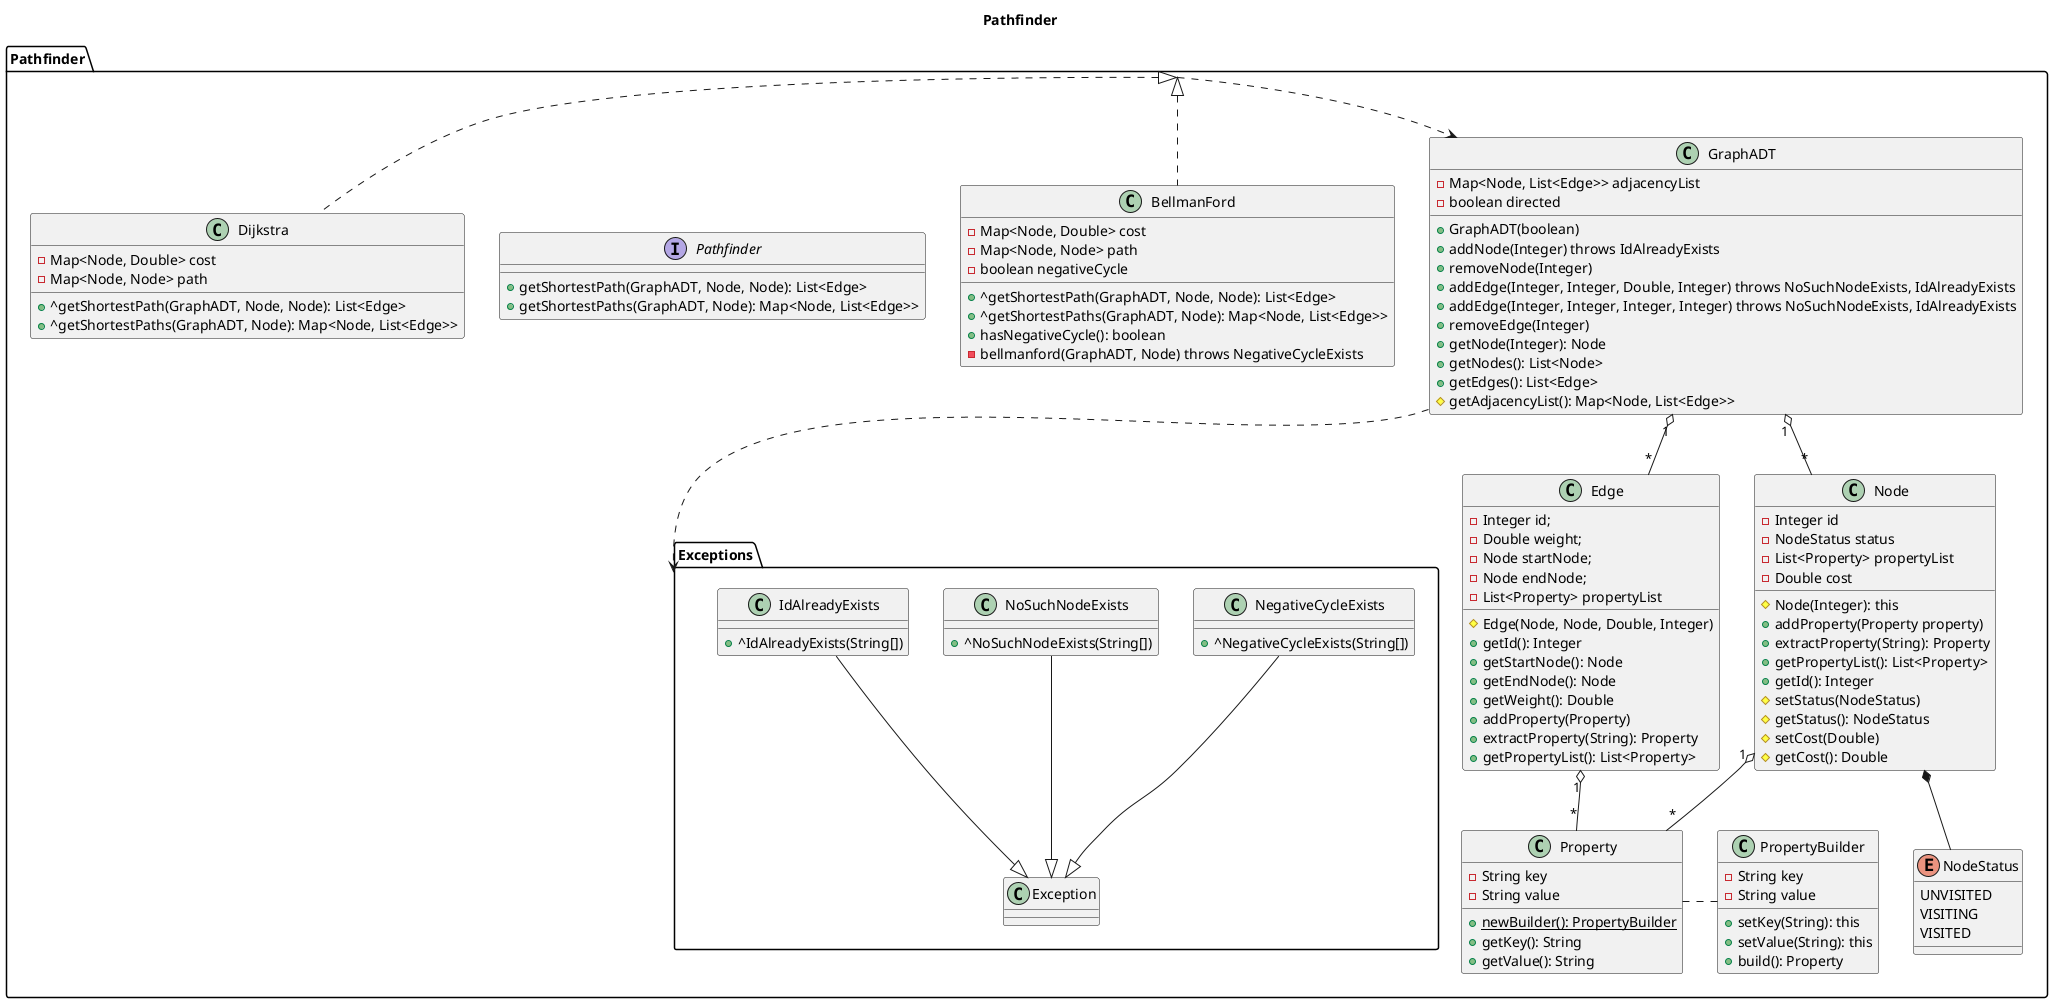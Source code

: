@startuml

title Pathfinder

package Pathfinder {

  package Exceptions {

    class NegativeCycleExists {
      +^NegativeCycleExists(String[])
    }

    class NoSuchNodeExists {
      +^NoSuchNodeExists(String[])
    }

    class IdAlreadyExists {
      +^IdAlreadyExists(String[])
    }

  }

  class BellmanFord {
    -Map<Node, Double> cost
    -Map<Node, Node> path
    -boolean negativeCycle
    +^getShortestPath(GraphADT, Node, Node): List<Edge>
    +^getShortestPaths(GraphADT, Node): Map<Node, List<Edge>>
    +hasNegativeCycle(): boolean
    -bellmanford(GraphADT, Node) throws NegativeCycleExists
  }

  class Dijkstra {
    -Map<Node, Double> cost
    -Map<Node, Node> path
    +^getShortestPath(GraphADT, Node, Node): List<Edge>
    +^getShortestPaths(GraphADT, Node): Map<Node, List<Edge>>
  }

  interface Pathfinder {
    +getShortestPath(GraphADT, Node, Node): List<Edge>
    +getShortestPaths(GraphADT, Node): Map<Node, List<Edge>>
  }

  class GraphADT {
    -Map<Node, List<Edge>> adjacencyList
    -boolean directed

    +GraphADT(boolean)
    +addNode(Integer) throws IdAlreadyExists
    +removeNode(Integer)
    +addEdge(Integer, Integer, Double, Integer) throws NoSuchNodeExists, IdAlreadyExists
    +addEdge(Integer, Integer, Integer, Integer) throws NoSuchNodeExists, IdAlreadyExists
    +removeEdge(Integer)
    +getNode(Integer): Node
    +getNodes(): List<Node>
    +getEdges(): List<Edge>
    #getAdjacencyList(): Map<Node, List<Edge>>
  }

  class Node {
    -Integer id
    -NodeStatus status
    -List<Property> propertyList
    -Double cost

    #Node(Integer): this
    +addProperty(Property property)
    +extractProperty(String): Property
    +getPropertyList(): List<Property>
    +getId(): Integer
    #setStatus(NodeStatus)
    #getStatus(): NodeStatus
    #setCost(Double)
    #getCost(): Double
  }

  enum NodeStatus {
      UNVISITED
      VISITING
      VISITED
    }

  class Edge {
    -Integer id;
    -Double weight;
    -Node startNode;
    -Node endNode;
    -List<Property> propertyList

    #Edge(Node, Node, Double, Integer)
    +getId(): Integer
    +getStartNode(): Node
    +getEndNode(): Node
    +getWeight(): Double
    +addProperty(Property)
    +extractProperty(String): Property
    +getPropertyList(): List<Property>
  }

  class Property {
    -String key
    -String value

    +{static} newBuilder(): PropertyBuilder
    +getKey(): String
    +getValue(): String
  }

  class PropertyBuilder {
    -String key
    -String value

    +setKey(String): this
    +setValue(String): this
    +build(): Property
  }

}

NoSuchNodeExists --|> Pathfinder.Exceptions.Exception
NegativeCycleExists -down-|> Pathfinder.Exceptions.Exception
IdAlreadyExists --|> Pathfinder.Exceptions.Exception

BellmanFord .up.|> Pathfinder
Dijkstra .up.|> Pathfinder
BellmanFord -[hidden]-> Exceptions
Pathfinder ..> GraphADT

GraphADT ..> Exceptions
GraphADT "1" o-- "*" Edge
GraphADT "1" o-- "*" Node
Node *-- NodeStatus
PropertyBuilder .left. Property
Node "1" o-- "*" Property
Edge "1" o-- "*" Property


@enduml